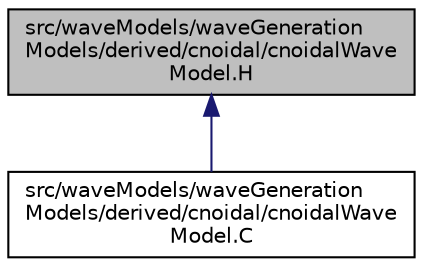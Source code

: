 digraph "src/waveModels/waveGenerationModels/derived/cnoidal/cnoidalWaveModel.H"
{
  bgcolor="transparent";
  edge [fontname="Helvetica",fontsize="10",labelfontname="Helvetica",labelfontsize="10"];
  node [fontname="Helvetica",fontsize="10",shape=record];
  Node1 [label="src/waveModels/waveGeneration\lModels/derived/cnoidal/cnoidalWave\lModel.H",height=0.2,width=0.4,color="black", fillcolor="grey75", style="filled" fontcolor="black"];
  Node1 -> Node2 [dir="back",color="midnightblue",fontsize="10",style="solid",fontname="Helvetica"];
  Node2 [label="src/waveModels/waveGeneration\lModels/derived/cnoidal/cnoidalWave\lModel.C",height=0.2,width=0.4,color="black",URL="$cnoidalWaveModel_8C.html"];
}
